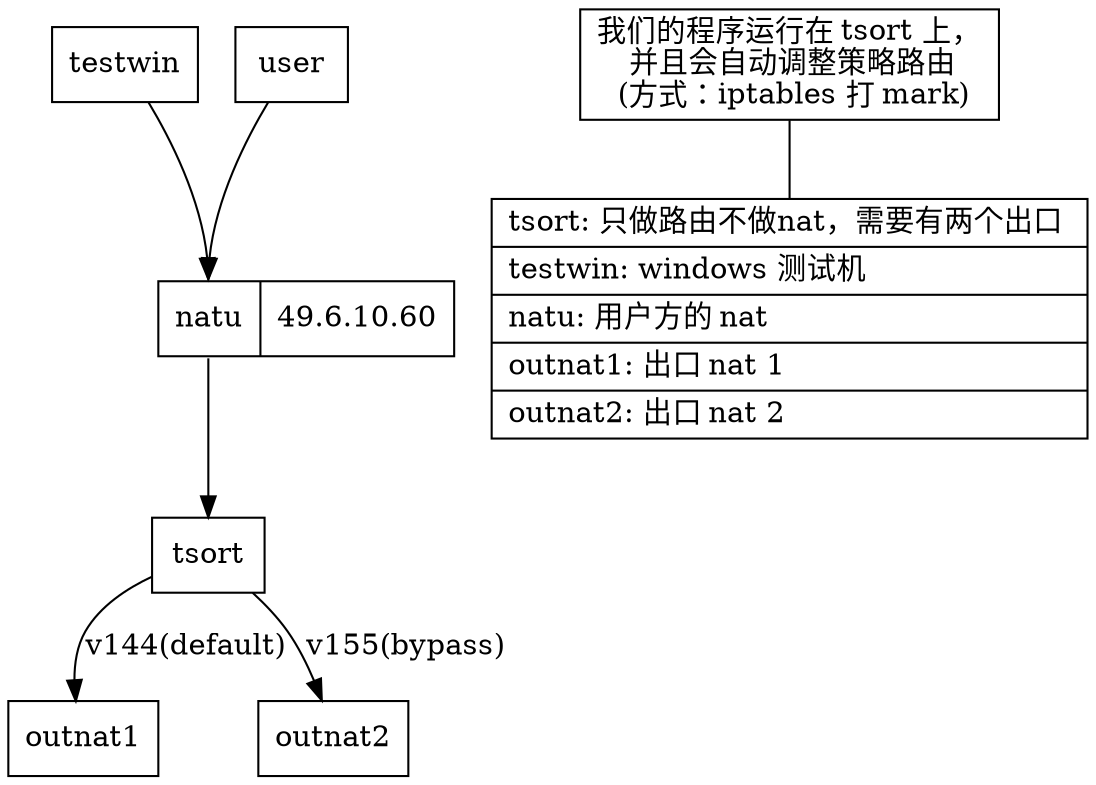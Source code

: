 digraph R {
    node [ shape=record ];
    
    natu [ label= "<f0> natu| 49.6.10.60" ]    
    testwin -> natu:f0
    user -> natu:f0
    natu:f0 -> tsort
    tsort -> outnat1 [ label = "v144(default)"]
    tsort -> outnat2 [ label = "v155(bypass)"]

    comment2 [ label = "我们的程序运行在 tsort 上，\n\
                       并且会自动调整策略路由\n\
                       (方式：iptables 打 mark)"]
    comment1 [ shape = record, label = "{ \
                                        tsort: 只做路由不做nat，需要有两个出口 \l | \
                                        testwin: windows 测试机 \l | \
                                        natu: 用户方的 nat \l | \
                                        outnat1: 出口 nat 1 \l | \
                                        outnat2: 出口 nat 2 \l}" ]
    comment2 -> comment1 [ arrowhead = "none" ]
}